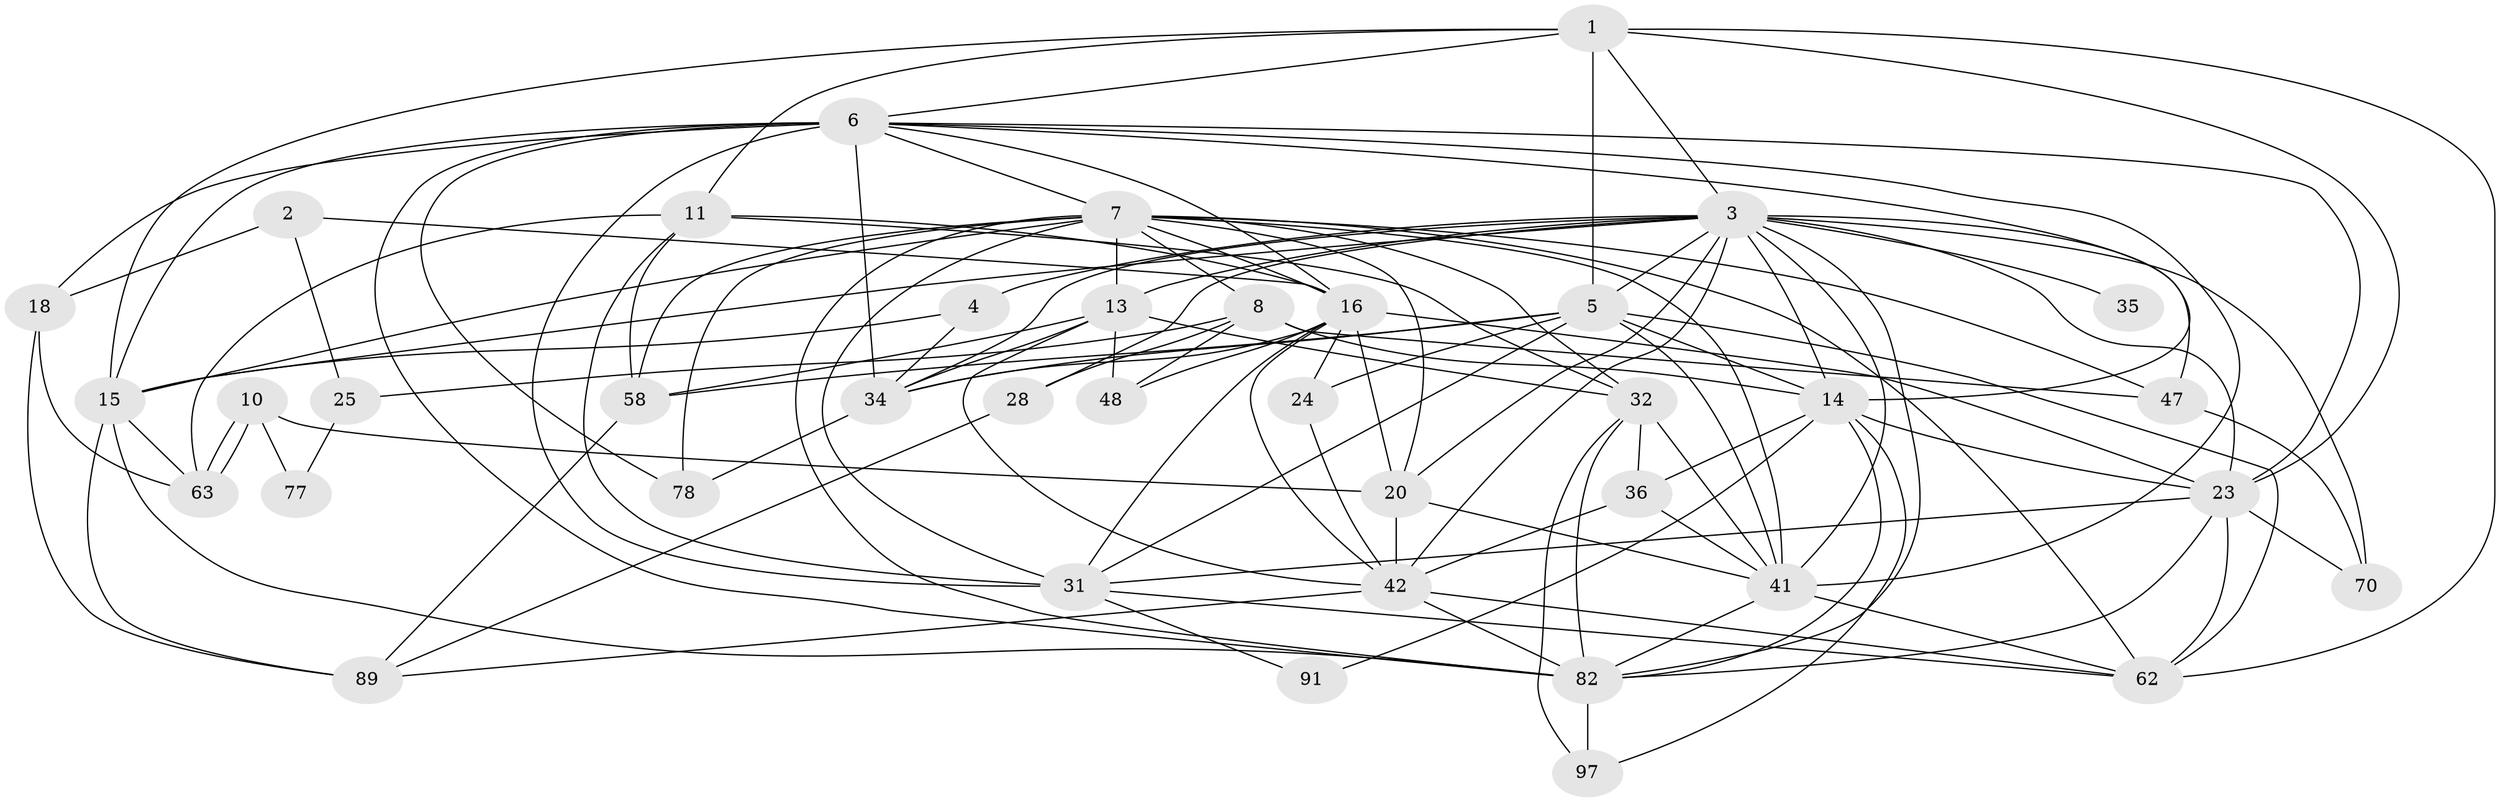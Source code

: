 // original degree distribution, {4: 0.22448979591836735, 6: 0.10204081632653061, 3: 0.24489795918367346, 7: 0.05102040816326531, 5: 0.21428571428571427, 2: 0.16326530612244897}
// Generated by graph-tools (version 1.1) at 2025/18/03/04/25 18:18:55]
// undirected, 39 vertices, 120 edges
graph export_dot {
graph [start="1"]
  node [color=gray90,style=filled];
  1 [super="+95"];
  2 [super="+33"];
  3 [super="+26+54+9+67"];
  4;
  5 [super="+44+84"];
  6 [super="+38+65+46"];
  7 [super="+72+12+30+40"];
  8 [super="+22"];
  10;
  11 [super="+64+52"];
  13 [super="+21"];
  14 [super="+27+87"];
  15 [super="+88+66"];
  16 [super="+37+17"];
  18 [super="+68"];
  20 [super="+55"];
  23 [super="+60"];
  24;
  25;
  28;
  31 [super="+50"];
  32 [super="+76+39"];
  34 [super="+59"];
  35;
  36 [super="+61"];
  41 [super="+45"];
  42 [super="+56"];
  47 [super="+73"];
  48;
  58;
  62 [super="+83"];
  63 [super="+79"];
  70 [super="+96"];
  77;
  78;
  82 [super="+90+85"];
  89;
  91;
  97;
  1 -- 62;
  1 -- 11;
  1 -- 23;
  1 -- 5;
  1 -- 6;
  1 -- 15;
  1 -- 3;
  2 -- 16 [weight=2];
  2 -- 25;
  2 -- 18;
  3 -- 14;
  3 -- 82;
  3 -- 20 [weight=2];
  3 -- 41 [weight=2];
  3 -- 4;
  3 -- 5;
  3 -- 35 [weight=2];
  3 -- 15 [weight=2];
  3 -- 34;
  3 -- 13;
  3 -- 47;
  3 -- 23;
  3 -- 28;
  3 -- 42;
  3 -- 70;
  4 -- 15;
  4 -- 34;
  5 -- 24 [weight=2];
  5 -- 41;
  5 -- 58;
  5 -- 62;
  5 -- 31;
  5 -- 34;
  5 -- 14;
  6 -- 31 [weight=2];
  6 -- 23;
  6 -- 41;
  6 -- 34;
  6 -- 78;
  6 -- 15 [weight=2];
  6 -- 7 [weight=2];
  6 -- 14;
  6 -- 16;
  6 -- 18;
  6 -- 82;
  7 -- 47;
  7 -- 13;
  7 -- 62;
  7 -- 58;
  7 -- 15;
  7 -- 41 [weight=2];
  7 -- 82;
  7 -- 32;
  7 -- 31 [weight=2];
  7 -- 16;
  7 -- 20;
  7 -- 8;
  7 -- 78;
  8 -- 48;
  8 -- 47;
  8 -- 25;
  8 -- 28;
  8 -- 14;
  10 -- 63;
  10 -- 63;
  10 -- 77;
  10 -- 20;
  11 -- 16;
  11 -- 58;
  11 -- 32;
  11 -- 31;
  11 -- 63;
  13 -- 48;
  13 -- 34;
  13 -- 58;
  13 -- 42 [weight=2];
  13 -- 32;
  14 -- 97;
  14 -- 82;
  14 -- 91;
  14 -- 23;
  14 -- 36;
  15 -- 82;
  15 -- 89;
  15 -- 63;
  16 -- 20;
  16 -- 23;
  16 -- 24;
  16 -- 34;
  16 -- 48;
  16 -- 31;
  16 -- 42;
  18 -- 63;
  18 -- 89;
  20 -- 42 [weight=2];
  20 -- 41 [weight=2];
  23 -- 62;
  23 -- 82;
  23 -- 31;
  23 -- 70;
  24 -- 42;
  25 -- 77;
  28 -- 89;
  31 -- 91;
  31 -- 62;
  32 -- 97;
  32 -- 41;
  32 -- 82;
  32 -- 36;
  34 -- 78;
  36 -- 41;
  36 -- 42;
  41 -- 62;
  41 -- 82;
  42 -- 82;
  42 -- 89;
  42 -- 62;
  47 -- 70;
  58 -- 89;
  82 -- 97;
}
